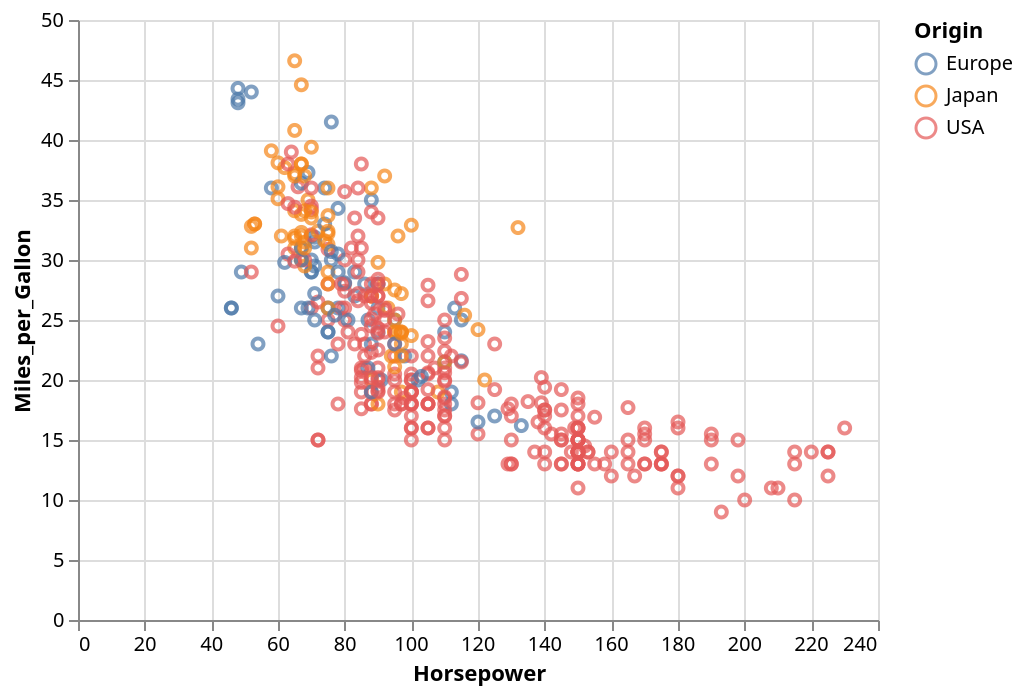 {"$schema":"https://vega.github.io/schema/vega-lite/v2.4.3.json","config":{"view":{"height":300,"width":400}},"data":{"values":[{"Acceleration":12,"Cylinders":8,"Displacement":307,"Horsepower":130,"Miles_per_Gallon":18,"Name":"chevrolet chevelle malibu","Origin":"USA","Weight_in_lbs":3504,"Year":"1970-01-01"},{"Acceleration":11.5,"Cylinders":8,"Displacement":350,"Horsepower":165,"Miles_per_Gallon":15,"Name":"buick skylark 320","Origin":"USA","Weight_in_lbs":3693,"Year":"1970-01-01"},{"Acceleration":11,"Cylinders":8,"Displacement":318,"Horsepower":150,"Miles_per_Gallon":18,"Name":"plymouth satellite","Origin":"USA","Weight_in_lbs":3436,"Year":"1970-01-01"},{"Acceleration":12,"Cylinders":8,"Displacement":304,"Horsepower":150,"Miles_per_Gallon":16,"Name":"amc rebel sst","Origin":"USA","Weight_in_lbs":3433,"Year":"1970-01-01"},{"Acceleration":10.5,"Cylinders":8,"Displacement":302,"Horsepower":140,"Miles_per_Gallon":17,"Name":"ford torino","Origin":"USA","Weight_in_lbs":3449,"Year":"1970-01-01"},{"Acceleration":10,"Cylinders":8,"Displacement":429,"Horsepower":198,"Miles_per_Gallon":15,"Name":"ford galaxie 500","Origin":"USA","Weight_in_lbs":4341,"Year":"1970-01-01"},{"Acceleration":9,"Cylinders":8,"Displacement":454,"Horsepower":220,"Miles_per_Gallon":14,"Name":"chevrolet impala","Origin":"USA","Weight_in_lbs":4354,"Year":"1970-01-01"},{"Acceleration":8.5,"Cylinders":8,"Displacement":440,"Horsepower":215,"Miles_per_Gallon":14,"Name":"plymouth fury iii","Origin":"USA","Weight_in_lbs":4312,"Year":"1970-01-01"},{"Acceleration":10,"Cylinders":8,"Displacement":455,"Horsepower":225,"Miles_per_Gallon":14,"Name":"pontiac catalina","Origin":"USA","Weight_in_lbs":4425,"Year":"1970-01-01"},{"Acceleration":8.5,"Cylinders":8,"Displacement":390,"Horsepower":190,"Miles_per_Gallon":15,"Name":"amc ambassador dpl","Origin":"USA","Weight_in_lbs":3850,"Year":"1970-01-01"},{"Acceleration":17.5,"Cylinders":4,"Displacement":133,"Horsepower":115,"Miles_per_Gallon":{},"Name":"citroen ds-21 pallas","Origin":"Europe","Weight_in_lbs":3090,"Year":"1970-01-01"},{"Acceleration":11.5,"Cylinders":8,"Displacement":350,"Horsepower":165,"Miles_per_Gallon":{},"Name":"chevrolet chevelle concours (sw)","Origin":"USA","Weight_in_lbs":4142,"Year":"1970-01-01"},{"Acceleration":11,"Cylinders":8,"Displacement":351,"Horsepower":153,"Miles_per_Gallon":{},"Name":"ford torino (sw)","Origin":"USA","Weight_in_lbs":4034,"Year":"1970-01-01"},{"Acceleration":10.5,"Cylinders":8,"Displacement":383,"Horsepower":175,"Miles_per_Gallon":{},"Name":"plymouth satellite (sw)","Origin":"USA","Weight_in_lbs":4166,"Year":"1970-01-01"},{"Acceleration":11,"Cylinders":8,"Displacement":360,"Horsepower":175,"Miles_per_Gallon":{},"Name":"amc rebel sst (sw)","Origin":"USA","Weight_in_lbs":3850,"Year":"1970-01-01"},{"Acceleration":10,"Cylinders":8,"Displacement":383,"Horsepower":170,"Miles_per_Gallon":15,"Name":"dodge challenger se","Origin":"USA","Weight_in_lbs":3563,"Year":"1970-01-01"},{"Acceleration":8,"Cylinders":8,"Displacement":340,"Horsepower":160,"Miles_per_Gallon":14,"Name":"plymouth 'cuda 340","Origin":"USA","Weight_in_lbs":3609,"Year":"1970-01-01"},{"Acceleration":8,"Cylinders":8,"Displacement":302,"Horsepower":140,"Miles_per_Gallon":{},"Name":"ford mustang boss 302","Origin":"USA","Weight_in_lbs":3353,"Year":"1970-01-01"},{"Acceleration":9.5,"Cylinders":8,"Displacement":400,"Horsepower":150,"Miles_per_Gallon":15,"Name":"chevrolet monte carlo","Origin":"USA","Weight_in_lbs":3761,"Year":"1970-01-01"},{"Acceleration":10,"Cylinders":8,"Displacement":455,"Horsepower":225,"Miles_per_Gallon":14,"Name":"buick estate wagon (sw)","Origin":"USA","Weight_in_lbs":3086,"Year":"1970-01-01"},{"Acceleration":15,"Cylinders":4,"Displacement":113,"Horsepower":95,"Miles_per_Gallon":24,"Name":"toyota corona mark ii","Origin":"Japan","Weight_in_lbs":2372,"Year":"1970-01-01"},{"Acceleration":15.5,"Cylinders":6,"Displacement":198,"Horsepower":95,"Miles_per_Gallon":22,"Name":"plymouth duster","Origin":"USA","Weight_in_lbs":2833,"Year":"1970-01-01"},{"Acceleration":15.5,"Cylinders":6,"Displacement":199,"Horsepower":97,"Miles_per_Gallon":18,"Name":"amc hornet","Origin":"USA","Weight_in_lbs":2774,"Year":"1970-01-01"},{"Acceleration":16,"Cylinders":6,"Displacement":200,"Horsepower":85,"Miles_per_Gallon":21,"Name":"ford maverick","Origin":"USA","Weight_in_lbs":2587,"Year":"1970-01-01"},{"Acceleration":14.5,"Cylinders":4,"Displacement":97,"Horsepower":88,"Miles_per_Gallon":27,"Name":"datsun pl510","Origin":"Japan","Weight_in_lbs":2130,"Year":"1970-01-01"},{"Acceleration":20.5,"Cylinders":4,"Displacement":97,"Horsepower":46,"Miles_per_Gallon":26,"Name":"volkswagen 1131 deluxe sedan","Origin":"Europe","Weight_in_lbs":1835,"Year":"1970-01-01"},{"Acceleration":17.5,"Cylinders":4,"Displacement":110,"Horsepower":87,"Miles_per_Gallon":25,"Name":"peugeot 504","Origin":"Europe","Weight_in_lbs":2672,"Year":"1970-01-01"},{"Acceleration":14.5,"Cylinders":4,"Displacement":107,"Horsepower":90,"Miles_per_Gallon":24,"Name":"audi 100 ls","Origin":"Europe","Weight_in_lbs":2430,"Year":"1970-01-01"},{"Acceleration":17.5,"Cylinders":4,"Displacement":104,"Horsepower":95,"Miles_per_Gallon":25,"Name":"saab 99e","Origin":"Europe","Weight_in_lbs":2375,"Year":"1970-01-01"},{"Acceleration":12.5,"Cylinders":4,"Displacement":121,"Horsepower":113,"Miles_per_Gallon":26,"Name":"bmw 2002","Origin":"Europe","Weight_in_lbs":2234,"Year":"1970-01-01"},{"Acceleration":15,"Cylinders":6,"Displacement":199,"Horsepower":90,"Miles_per_Gallon":21,"Name":"amc gremlin","Origin":"USA","Weight_in_lbs":2648,"Year":"1970-01-01"},{"Acceleration":14,"Cylinders":8,"Displacement":360,"Horsepower":215,"Miles_per_Gallon":10,"Name":"ford f250","Origin":"USA","Weight_in_lbs":4615,"Year":"1970-01-01"},{"Acceleration":15,"Cylinders":8,"Displacement":307,"Horsepower":200,"Miles_per_Gallon":10,"Name":"chevy c20","Origin":"USA","Weight_in_lbs":4376,"Year":"1970-01-01"},{"Acceleration":13.5,"Cylinders":8,"Displacement":318,"Horsepower":210,"Miles_per_Gallon":11,"Name":"dodge d200","Origin":"USA","Weight_in_lbs":4382,"Year":"1970-01-01"},{"Acceleration":18.5,"Cylinders":8,"Displacement":304,"Horsepower":193,"Miles_per_Gallon":9,"Name":"hi 1200d","Origin":"USA","Weight_in_lbs":4732,"Year":"1970-01-01"},{"Acceleration":14.5,"Cylinders":4,"Displacement":97,"Horsepower":88,"Miles_per_Gallon":27,"Name":"datsun pl510","Origin":"Japan","Weight_in_lbs":2130,"Year":"1971-01-01"},{"Acceleration":15.5,"Cylinders":4,"Displacement":140,"Horsepower":90,"Miles_per_Gallon":28,"Name":"chevrolet vega 2300","Origin":"USA","Weight_in_lbs":2264,"Year":"1971-01-01"},{"Acceleration":14,"Cylinders":4,"Displacement":113,"Horsepower":95,"Miles_per_Gallon":25,"Name":"toyota corona","Origin":"Japan","Weight_in_lbs":2228,"Year":"1971-01-01"},{"Acceleration":19,"Cylinders":4,"Displacement":98,"Horsepower":{},"Miles_per_Gallon":25,"Name":"ford pinto","Origin":"USA","Weight_in_lbs":2046,"Year":"1971-01-01"},{"Acceleration":20,"Cylinders":4,"Displacement":97,"Horsepower":48,"Miles_per_Gallon":{},"Name":"volkswagen super beetle 117","Origin":"Europe","Weight_in_lbs":1978,"Year":"1971-01-01"},{"Acceleration":13,"Cylinders":6,"Displacement":232,"Horsepower":100,"Miles_per_Gallon":19,"Name":"amc gremlin","Origin":"USA","Weight_in_lbs":2634,"Year":"1971-01-01"},{"Acceleration":15.5,"Cylinders":6,"Displacement":225,"Horsepower":105,"Miles_per_Gallon":16,"Name":"plymouth satellite custom","Origin":"USA","Weight_in_lbs":3439,"Year":"1971-01-01"},{"Acceleration":15.5,"Cylinders":6,"Displacement":250,"Horsepower":100,"Miles_per_Gallon":17,"Name":"chevrolet chevelle malibu","Origin":"USA","Weight_in_lbs":3329,"Year":"1971-01-01"},{"Acceleration":15.5,"Cylinders":6,"Displacement":250,"Horsepower":88,"Miles_per_Gallon":19,"Name":"ford torino 500","Origin":"USA","Weight_in_lbs":3302,"Year":"1971-01-01"},{"Acceleration":15.5,"Cylinders":6,"Displacement":232,"Horsepower":100,"Miles_per_Gallon":18,"Name":"amc matador","Origin":"USA","Weight_in_lbs":3288,"Year":"1971-01-01"},{"Acceleration":12,"Cylinders":8,"Displacement":350,"Horsepower":165,"Miles_per_Gallon":14,"Name":"chevrolet impala","Origin":"USA","Weight_in_lbs":4209,"Year":"1971-01-01"},{"Acceleration":11.5,"Cylinders":8,"Displacement":400,"Horsepower":175,"Miles_per_Gallon":14,"Name":"pontiac catalina brougham","Origin":"USA","Weight_in_lbs":4464,"Year":"1971-01-01"},{"Acceleration":13.5,"Cylinders":8,"Displacement":351,"Horsepower":153,"Miles_per_Gallon":14,"Name":"ford galaxie 500","Origin":"USA","Weight_in_lbs":4154,"Year":"1971-01-01"},{"Acceleration":13,"Cylinders":8,"Displacement":318,"Horsepower":150,"Miles_per_Gallon":14,"Name":"plymouth fury iii","Origin":"USA","Weight_in_lbs":4096,"Year":"1971-01-01"},{"Acceleration":11.5,"Cylinders":8,"Displacement":383,"Horsepower":180,"Miles_per_Gallon":12,"Name":"dodge monaco (sw)","Origin":"USA","Weight_in_lbs":4955,"Year":"1971-01-01"},{"Acceleration":12,"Cylinders":8,"Displacement":400,"Horsepower":170,"Miles_per_Gallon":13,"Name":"ford country squire (sw)","Origin":"USA","Weight_in_lbs":4746,"Year":"1971-01-01"},{"Acceleration":12,"Cylinders":8,"Displacement":400,"Horsepower":175,"Miles_per_Gallon":13,"Name":"pontiac safari (sw)","Origin":"USA","Weight_in_lbs":5140,"Year":"1971-01-01"},{"Acceleration":13.5,"Cylinders":6,"Displacement":258,"Horsepower":110,"Miles_per_Gallon":18,"Name":"amc hornet sportabout (sw)","Origin":"USA","Weight_in_lbs":2962,"Year":"1971-01-01"},{"Acceleration":19,"Cylinders":4,"Displacement":140,"Horsepower":72,"Miles_per_Gallon":22,"Name":"chevrolet vega (sw)","Origin":"USA","Weight_in_lbs":2408,"Year":"1971-01-01"},{"Acceleration":15,"Cylinders":6,"Displacement":250,"Horsepower":100,"Miles_per_Gallon":19,"Name":"pontiac firebird","Origin":"USA","Weight_in_lbs":3282,"Year":"1971-01-01"},{"Acceleration":14.5,"Cylinders":6,"Displacement":250,"Horsepower":88,"Miles_per_Gallon":18,"Name":"ford mustang","Origin":"USA","Weight_in_lbs":3139,"Year":"1971-01-01"},{"Acceleration":14,"Cylinders":4,"Displacement":122,"Horsepower":86,"Miles_per_Gallon":23,"Name":"mercury capri 2000","Origin":"USA","Weight_in_lbs":2220,"Year":"1971-01-01"},{"Acceleration":14,"Cylinders":4,"Displacement":116,"Horsepower":90,"Miles_per_Gallon":28,"Name":"opel 1900","Origin":"Europe","Weight_in_lbs":2123,"Year":"1971-01-01"},{"Acceleration":19.5,"Cylinders":4,"Displacement":79,"Horsepower":70,"Miles_per_Gallon":30,"Name":"peugeot 304","Origin":"Europe","Weight_in_lbs":2074,"Year":"1971-01-01"},{"Acceleration":14.5,"Cylinders":4,"Displacement":88,"Horsepower":76,"Miles_per_Gallon":30,"Name":"fiat 124b","Origin":"Europe","Weight_in_lbs":2065,"Year":"1971-01-01"},{"Acceleration":19,"Cylinders":4,"Displacement":71,"Horsepower":65,"Miles_per_Gallon":31,"Name":"toyota corolla 1200","Origin":"Japan","Weight_in_lbs":1773,"Year":"1971-01-01"},{"Acceleration":18,"Cylinders":4,"Displacement":72,"Horsepower":69,"Miles_per_Gallon":35,"Name":"datsun 1200","Origin":"Japan","Weight_in_lbs":1613,"Year":"1971-01-01"},{"Acceleration":19,"Cylinders":4,"Displacement":97,"Horsepower":60,"Miles_per_Gallon":27,"Name":"volkswagen model 111","Origin":"Europe","Weight_in_lbs":1834,"Year":"1971-01-01"},{"Acceleration":20.5,"Cylinders":4,"Displacement":91,"Horsepower":70,"Miles_per_Gallon":26,"Name":"plymouth cricket","Origin":"USA","Weight_in_lbs":1955,"Year":"1971-01-01"},{"Acceleration":15.5,"Cylinders":4,"Displacement":113,"Horsepower":95,"Miles_per_Gallon":24,"Name":"toyota corona hardtop","Origin":"Japan","Weight_in_lbs":2278,"Year":"1972-01-01"},{"Acceleration":17,"Cylinders":4,"Displacement":97.5,"Horsepower":80,"Miles_per_Gallon":25,"Name":"dodge colt hardtop","Origin":"USA","Weight_in_lbs":2126,"Year":"1972-01-01"},{"Acceleration":23.5,"Cylinders":4,"Displacement":97,"Horsepower":54,"Miles_per_Gallon":23,"Name":"volkswagen type 3","Origin":"Europe","Weight_in_lbs":2254,"Year":"1972-01-01"},{"Acceleration":19.5,"Cylinders":4,"Displacement":140,"Horsepower":90,"Miles_per_Gallon":20,"Name":"chevrolet vega","Origin":"USA","Weight_in_lbs":2408,"Year":"1972-01-01"},{"Acceleration":16.5,"Cylinders":4,"Displacement":122,"Horsepower":86,"Miles_per_Gallon":21,"Name":"ford pinto runabout","Origin":"USA","Weight_in_lbs":2226,"Year":"1972-01-01"},{"Acceleration":12,"Cylinders":8,"Displacement":350,"Horsepower":165,"Miles_per_Gallon":13,"Name":"chevrolet impala","Origin":"USA","Weight_in_lbs":4274,"Year":"1972-01-01"},{"Acceleration":12,"Cylinders":8,"Displacement":400,"Horsepower":175,"Miles_per_Gallon":14,"Name":"pontiac catalina","Origin":"USA","Weight_in_lbs":4385,"Year":"1972-01-01"},{"Acceleration":13.5,"Cylinders":8,"Displacement":318,"Horsepower":150,"Miles_per_Gallon":15,"Name":"plymouth fury iii","Origin":"USA","Weight_in_lbs":4135,"Year":"1972-01-01"},{"Acceleration":13,"Cylinders":8,"Displacement":351,"Horsepower":153,"Miles_per_Gallon":14,"Name":"ford galaxie 500","Origin":"USA","Weight_in_lbs":4129,"Year":"1972-01-01"},{"Acceleration":11.5,"Cylinders":8,"Displacement":304,"Horsepower":150,"Miles_per_Gallon":17,"Name":"amc ambassador sst","Origin":"USA","Weight_in_lbs":3672,"Year":"1972-01-01"},{"Acceleration":11,"Cylinders":8,"Displacement":429,"Horsepower":208,"Miles_per_Gallon":11,"Name":"mercury marquis","Origin":"USA","Weight_in_lbs":4633,"Year":"1972-01-01"},{"Acceleration":13.5,"Cylinders":8,"Displacement":350,"Horsepower":155,"Miles_per_Gallon":13,"Name":"buick lesabre custom","Origin":"USA","Weight_in_lbs":4502,"Year":"1972-01-01"},{"Acceleration":13.5,"Cylinders":8,"Displacement":350,"Horsepower":160,"Miles_per_Gallon":12,"Name":"oldsmobile delta 88 royale","Origin":"USA","Weight_in_lbs":4456,"Year":"1972-01-01"},{"Acceleration":12.5,"Cylinders":8,"Displacement":400,"Horsepower":190,"Miles_per_Gallon":13,"Name":"chrysler newport royal","Origin":"USA","Weight_in_lbs":4422,"Year":"1972-01-01"},{"Acceleration":13.5,"Cylinders":3,"Displacement":70,"Horsepower":97,"Miles_per_Gallon":19,"Name":"mazda rx2 coupe","Origin":"Japan","Weight_in_lbs":2330,"Year":"1972-01-01"},{"Acceleration":12.5,"Cylinders":8,"Displacement":304,"Horsepower":150,"Miles_per_Gallon":15,"Name":"amc matador (sw)","Origin":"USA","Weight_in_lbs":3892,"Year":"1972-01-01"},{"Acceleration":14,"Cylinders":8,"Displacement":307,"Horsepower":130,"Miles_per_Gallon":13,"Name":"chevrolet chevelle concours (sw)","Origin":"USA","Weight_in_lbs":4098,"Year":"1972-01-01"},{"Acceleration":16,"Cylinders":8,"Displacement":302,"Horsepower":140,"Miles_per_Gallon":13,"Name":"ford gran torino (sw)","Origin":"USA","Weight_in_lbs":4294,"Year":"1972-01-01"},{"Acceleration":14,"Cylinders":8,"Displacement":318,"Horsepower":150,"Miles_per_Gallon":14,"Name":"plymouth satellite custom (sw)","Origin":"USA","Weight_in_lbs":4077,"Year":"1972-01-01"},{"Acceleration":14.5,"Cylinders":4,"Displacement":121,"Horsepower":112,"Miles_per_Gallon":18,"Name":"volvo 145e (sw)","Origin":"Europe","Weight_in_lbs":2933,"Year":"1972-01-01"},{"Acceleration":18,"Cylinders":4,"Displacement":121,"Horsepower":76,"Miles_per_Gallon":22,"Name":"volkswagen 411 (sw)","Origin":"Europe","Weight_in_lbs":2511,"Year":"1972-01-01"},{"Acceleration":19.5,"Cylinders":4,"Displacement":120,"Horsepower":87,"Miles_per_Gallon":21,"Name":"peugeot 504 (sw)","Origin":"Europe","Weight_in_lbs":2979,"Year":"1972-01-01"},{"Acceleration":18,"Cylinders":4,"Displacement":96,"Horsepower":69,"Miles_per_Gallon":26,"Name":"renault 12 (sw)","Origin":"Europe","Weight_in_lbs":2189,"Year":"1972-01-01"},{"Acceleration":16,"Cylinders":4,"Displacement":122,"Horsepower":86,"Miles_per_Gallon":22,"Name":"ford pinto (sw)","Origin":"USA","Weight_in_lbs":2395,"Year":"1972-01-01"},{"Acceleration":17,"Cylinders":4,"Displacement":97,"Horsepower":92,"Miles_per_Gallon":28,"Name":"datsun 510 (sw)","Origin":"Japan","Weight_in_lbs":2288,"Year":"1972-01-01"},{"Acceleration":14.5,"Cylinders":4,"Displacement":120,"Horsepower":97,"Miles_per_Gallon":23,"Name":"toyouta corona mark ii (sw)","Origin":"Japan","Weight_in_lbs":2506,"Year":"1972-01-01"},{"Acceleration":15,"Cylinders":4,"Displacement":98,"Horsepower":80,"Miles_per_Gallon":28,"Name":"dodge colt (sw)","Origin":"USA","Weight_in_lbs":2164,"Year":"1972-01-01"},{"Acceleration":16.5,"Cylinders":4,"Displacement":97,"Horsepower":88,"Miles_per_Gallon":27,"Name":"toyota corolla 1600 (sw)","Origin":"Japan","Weight_in_lbs":2100,"Year":"1972-01-01"},{"Acceleration":13,"Cylinders":8,"Displacement":350,"Horsepower":175,"Miles_per_Gallon":13,"Name":"buick century 350","Origin":"USA","Weight_in_lbs":4100,"Year":"1973-01-01"},{"Acceleration":11.5,"Cylinders":8,"Displacement":304,"Horsepower":150,"Miles_per_Gallon":14,"Name":"amc matador","Origin":"USA","Weight_in_lbs":3672,"Year":"1973-01-01"},{"Acceleration":13,"Cylinders":8,"Displacement":350,"Horsepower":145,"Miles_per_Gallon":13,"Name":"chevrolet malibu","Origin":"USA","Weight_in_lbs":3988,"Year":"1973-01-01"},{"Acceleration":14.5,"Cylinders":8,"Displacement":302,"Horsepower":137,"Miles_per_Gallon":14,"Name":"ford gran torino","Origin":"USA","Weight_in_lbs":4042,"Year":"1973-01-01"},{"Acceleration":12.5,"Cylinders":8,"Displacement":318,"Horsepower":150,"Miles_per_Gallon":15,"Name":"dodge coronet custom","Origin":"USA","Weight_in_lbs":3777,"Year":"1973-01-01"},{"Acceleration":11.5,"Cylinders":8,"Displacement":429,"Horsepower":198,"Miles_per_Gallon":12,"Name":"mercury marquis brougham","Origin":"USA","Weight_in_lbs":4952,"Year":"1973-01-01"},{"Acceleration":12,"Cylinders":8,"Displacement":400,"Horsepower":150,"Miles_per_Gallon":13,"Name":"chevrolet caprice classic","Origin":"USA","Weight_in_lbs":4464,"Year":"1973-01-01"},{"Acceleration":13,"Cylinders":8,"Displacement":351,"Horsepower":158,"Miles_per_Gallon":13,"Name":"ford ltd","Origin":"USA","Weight_in_lbs":4363,"Year":"1973-01-01"},{"Acceleration":14.5,"Cylinders":8,"Displacement":318,"Horsepower":150,"Miles_per_Gallon":14,"Name":"plymouth fury gran sedan","Origin":"USA","Weight_in_lbs":4237,"Year":"1973-01-01"},{"Acceleration":11,"Cylinders":8,"Displacement":440,"Horsepower":215,"Miles_per_Gallon":13,"Name":"chrysler new yorker brougham","Origin":"USA","Weight_in_lbs":4735,"Year":"1973-01-01"},{"Acceleration":11,"Cylinders":8,"Displacement":455,"Horsepower":225,"Miles_per_Gallon":12,"Name":"buick electra 225 custom","Origin":"USA","Weight_in_lbs":4951,"Year":"1973-01-01"},{"Acceleration":11,"Cylinders":8,"Displacement":360,"Horsepower":175,"Miles_per_Gallon":13,"Name":"amc ambassador brougham","Origin":"USA","Weight_in_lbs":3821,"Year":"1973-01-01"},{"Acceleration":16.5,"Cylinders":6,"Displacement":225,"Horsepower":105,"Miles_per_Gallon":18,"Name":"plymouth valiant","Origin":"USA","Weight_in_lbs":3121,"Year":"1973-01-01"},{"Acceleration":18,"Cylinders":6,"Displacement":250,"Horsepower":100,"Miles_per_Gallon":16,"Name":"chevrolet nova custom","Origin":"USA","Weight_in_lbs":3278,"Year":"1973-01-01"},{"Acceleration":16,"Cylinders":6,"Displacement":232,"Horsepower":100,"Miles_per_Gallon":18,"Name":"amc hornet","Origin":"USA","Weight_in_lbs":2945,"Year":"1973-01-01"},{"Acceleration":16.5,"Cylinders":6,"Displacement":250,"Horsepower":88,"Miles_per_Gallon":18,"Name":"ford maverick","Origin":"USA","Weight_in_lbs":3021,"Year":"1973-01-01"},{"Acceleration":16,"Cylinders":6,"Displacement":198,"Horsepower":95,"Miles_per_Gallon":23,"Name":"plymouth duster","Origin":"USA","Weight_in_lbs":2904,"Year":"1973-01-01"},{"Acceleration":21,"Cylinders":4,"Displacement":97,"Horsepower":46,"Miles_per_Gallon":26,"Name":"volkswagen super beetle","Origin":"Europe","Weight_in_lbs":1950,"Year":"1973-01-01"},{"Acceleration":14,"Cylinders":8,"Displacement":400,"Horsepower":150,"Miles_per_Gallon":11,"Name":"chevrolet impala","Origin":"USA","Weight_in_lbs":4997,"Year":"1973-01-01"},{"Acceleration":12.5,"Cylinders":8,"Displacement":400,"Horsepower":167,"Miles_per_Gallon":12,"Name":"ford country","Origin":"USA","Weight_in_lbs":4906,"Year":"1973-01-01"},{"Acceleration":13,"Cylinders":8,"Displacement":360,"Horsepower":170,"Miles_per_Gallon":13,"Name":"plymouth custom suburb","Origin":"USA","Weight_in_lbs":4654,"Year":"1973-01-01"},{"Acceleration":12.5,"Cylinders":8,"Displacement":350,"Horsepower":180,"Miles_per_Gallon":12,"Name":"oldsmobile vista cruiser","Origin":"USA","Weight_in_lbs":4499,"Year":"1973-01-01"},{"Acceleration":15,"Cylinders":6,"Displacement":232,"Horsepower":100,"Miles_per_Gallon":18,"Name":"amc gremlin","Origin":"USA","Weight_in_lbs":2789,"Year":"1973-01-01"},{"Acceleration":19,"Cylinders":4,"Displacement":97,"Horsepower":88,"Miles_per_Gallon":20,"Name":"toyota carina","Origin":"Japan","Weight_in_lbs":2279,"Year":"1973-01-01"},{"Acceleration":19.5,"Cylinders":4,"Displacement":140,"Horsepower":72,"Miles_per_Gallon":21,"Name":"chevrolet vega","Origin":"USA","Weight_in_lbs":2401,"Year":"1973-01-01"},{"Acceleration":16.5,"Cylinders":4,"Displacement":108,"Horsepower":94,"Miles_per_Gallon":22,"Name":"datsun 610","Origin":"Japan","Weight_in_lbs":2379,"Year":"1973-01-01"},{"Acceleration":13.5,"Cylinders":3,"Displacement":70,"Horsepower":90,"Miles_per_Gallon":18,"Name":"maxda rx3","Origin":"Japan","Weight_in_lbs":2124,"Year":"1973-01-01"},{"Acceleration":18.5,"Cylinders":4,"Displacement":122,"Horsepower":85,"Miles_per_Gallon":19,"Name":"ford pinto","Origin":"USA","Weight_in_lbs":2310,"Year":"1973-01-01"},{"Acceleration":14,"Cylinders":6,"Displacement":155,"Horsepower":107,"Miles_per_Gallon":21,"Name":"mercury capri v6","Origin":"USA","Weight_in_lbs":2472,"Year":"1973-01-01"},{"Acceleration":15.5,"Cylinders":4,"Displacement":98,"Horsepower":90,"Miles_per_Gallon":26,"Name":"fiat 124 sport coupe","Origin":"Europe","Weight_in_lbs":2265,"Year":"1973-01-01"},{"Acceleration":13,"Cylinders":8,"Displacement":350,"Horsepower":145,"Miles_per_Gallon":15,"Name":"chevrolet monte carlo s","Origin":"USA","Weight_in_lbs":4082,"Year":"1973-01-01"},{"Acceleration":9.5,"Cylinders":8,"Displacement":400,"Horsepower":230,"Miles_per_Gallon":16,"Name":"pontiac grand prix","Origin":"USA","Weight_in_lbs":4278,"Year":"1973-01-01"},{"Acceleration":19.5,"Cylinders":4,"Displacement":68,"Horsepower":49,"Miles_per_Gallon":29,"Name":"fiat 128","Origin":"Europe","Weight_in_lbs":1867,"Year":"1973-01-01"},{"Acceleration":15.5,"Cylinders":4,"Displacement":116,"Horsepower":75,"Miles_per_Gallon":24,"Name":"opel manta","Origin":"Europe","Weight_in_lbs":2158,"Year":"1973-01-01"},{"Acceleration":14,"Cylinders":4,"Displacement":114,"Horsepower":91,"Miles_per_Gallon":20,"Name":"audi 100ls","Origin":"Europe","Weight_in_lbs":2582,"Year":"1973-01-01"},{"Acceleration":15.5,"Cylinders":4,"Displacement":121,"Horsepower":112,"Miles_per_Gallon":19,"Name":"volvo 144ea","Origin":"Europe","Weight_in_lbs":2868,"Year":"1973-01-01"},{"Acceleration":11,"Cylinders":8,"Displacement":318,"Horsepower":150,"Miles_per_Gallon":15,"Name":"dodge dart custom","Origin":"USA","Weight_in_lbs":3399,"Year":"1973-01-01"},{"Acceleration":14,"Cylinders":4,"Displacement":121,"Horsepower":110,"Miles_per_Gallon":24,"Name":"saab 99le","Origin":"Europe","Weight_in_lbs":2660,"Year":"1973-01-01"},{"Acceleration":13.5,"Cylinders":6,"Displacement":156,"Horsepower":122,"Miles_per_Gallon":20,"Name":"toyota mark ii","Origin":"Japan","Weight_in_lbs":2807,"Year":"1973-01-01"},{"Acceleration":11,"Cylinders":8,"Displacement":350,"Horsepower":180,"Miles_per_Gallon":11,"Name":"oldsmobile omega","Origin":"USA","Weight_in_lbs":3664,"Year":"1973-01-01"},{"Acceleration":16.5,"Cylinders":6,"Displacement":198,"Horsepower":95,"Miles_per_Gallon":20,"Name":"plymouth duster","Origin":"USA","Weight_in_lbs":3102,"Year":"1974-01-01"},{"Acceleration":17,"Cylinders":6,"Displacement":200,"Horsepower":{},"Miles_per_Gallon":21,"Name":"ford maverick","Origin":"USA","Weight_in_lbs":2875,"Year":"1974-01-01"},{"Acceleration":16,"Cylinders":6,"Displacement":232,"Horsepower":100,"Miles_per_Gallon":19,"Name":"amc hornet","Origin":"USA","Weight_in_lbs":2901,"Year":"1974-01-01"},{"Acceleration":17,"Cylinders":6,"Displacement":250,"Horsepower":100,"Miles_per_Gallon":15,"Name":"chevrolet nova","Origin":"USA","Weight_in_lbs":3336,"Year":"1974-01-01"},{"Acceleration":19,"Cylinders":4,"Displacement":79,"Horsepower":67,"Miles_per_Gallon":31,"Name":"datsun b210","Origin":"Japan","Weight_in_lbs":1950,"Year":"1974-01-01"},{"Acceleration":16.5,"Cylinders":4,"Displacement":122,"Horsepower":80,"Miles_per_Gallon":26,"Name":"ford pinto","Origin":"USA","Weight_in_lbs":2451,"Year":"1974-01-01"},{"Acceleration":21,"Cylinders":4,"Displacement":71,"Horsepower":65,"Miles_per_Gallon":32,"Name":"toyota corolla 1200","Origin":"Japan","Weight_in_lbs":1836,"Year":"1974-01-01"},{"Acceleration":17,"Cylinders":4,"Displacement":140,"Horsepower":75,"Miles_per_Gallon":25,"Name":"chevrolet vega","Origin":"USA","Weight_in_lbs":2542,"Year":"1974-01-01"},{"Acceleration":17,"Cylinders":6,"Displacement":250,"Horsepower":100,"Miles_per_Gallon":16,"Name":"chevrolet chevelle malibu classic","Origin":"USA","Weight_in_lbs":3781,"Year":"1974-01-01"},{"Acceleration":18,"Cylinders":6,"Displacement":258,"Horsepower":110,"Miles_per_Gallon":16,"Name":"amc matador","Origin":"USA","Weight_in_lbs":3632,"Year":"1974-01-01"},{"Acceleration":16.5,"Cylinders":6,"Displacement":225,"Horsepower":105,"Miles_per_Gallon":18,"Name":"plymouth satellite sebring","Origin":"USA","Weight_in_lbs":3613,"Year":"1974-01-01"},{"Acceleration":14,"Cylinders":8,"Displacement":302,"Horsepower":140,"Miles_per_Gallon":16,"Name":"ford gran torino","Origin":"USA","Weight_in_lbs":4141,"Year":"1974-01-01"},{"Acceleration":14.5,"Cylinders":8,"Displacement":350,"Horsepower":150,"Miles_per_Gallon":13,"Name":"buick century luxus (sw)","Origin":"USA","Weight_in_lbs":4699,"Year":"1974-01-01"},{"Acceleration":13.5,"Cylinders":8,"Displacement":318,"Horsepower":150,"Miles_per_Gallon":14,"Name":"dodge coronet custom (sw)","Origin":"USA","Weight_in_lbs":4457,"Year":"1974-01-01"},{"Acceleration":16,"Cylinders":8,"Displacement":302,"Horsepower":140,"Miles_per_Gallon":14,"Name":"ford gran torino (sw)","Origin":"USA","Weight_in_lbs":4638,"Year":"1974-01-01"},{"Acceleration":15.5,"Cylinders":8,"Displacement":304,"Horsepower":150,"Miles_per_Gallon":14,"Name":"amc matador (sw)","Origin":"USA","Weight_in_lbs":4257,"Year":"1974-01-01"},{"Acceleration":16.5,"Cylinders":4,"Displacement":98,"Horsepower":83,"Miles_per_Gallon":29,"Name":"audi fox","Origin":"Europe","Weight_in_lbs":2219,"Year":"1974-01-01"},{"Acceleration":15.5,"Cylinders":4,"Displacement":79,"Horsepower":67,"Miles_per_Gallon":26,"Name":"volkswagen dasher","Origin":"Europe","Weight_in_lbs":1963,"Year":"1974-01-01"},{"Acceleration":14.5,"Cylinders":4,"Displacement":97,"Horsepower":78,"Miles_per_Gallon":26,"Name":"opel manta","Origin":"Europe","Weight_in_lbs":2300,"Year":"1974-01-01"},{"Acceleration":16.5,"Cylinders":4,"Displacement":76,"Horsepower":52,"Miles_per_Gallon":31,"Name":"toyota corona","Origin":"Japan","Weight_in_lbs":1649,"Year":"1974-01-01"},{"Acceleration":19,"Cylinders":4,"Displacement":83,"Horsepower":61,"Miles_per_Gallon":32,"Name":"datsun 710","Origin":"Japan","Weight_in_lbs":2003,"Year":"1974-01-01"},{"Acceleration":14.5,"Cylinders":4,"Displacement":90,"Horsepower":75,"Miles_per_Gallon":28,"Name":"dodge colt","Origin":"USA","Weight_in_lbs":2125,"Year":"1974-01-01"},{"Acceleration":15.5,"Cylinders":4,"Displacement":90,"Horsepower":75,"Miles_per_Gallon":24,"Name":"fiat 128","Origin":"Europe","Weight_in_lbs":2108,"Year":"1974-01-01"},{"Acceleration":14,"Cylinders":4,"Displacement":116,"Horsepower":75,"Miles_per_Gallon":26,"Name":"fiat 124 tc","Origin":"Europe","Weight_in_lbs":2246,"Year":"1974-01-01"},{"Acceleration":15,"Cylinders":4,"Displacement":120,"Horsepower":97,"Miles_per_Gallon":24,"Name":"honda civic","Origin":"Japan","Weight_in_lbs":2489,"Year":"1974-01-01"},{"Acceleration":15.5,"Cylinders":4,"Displacement":108,"Horsepower":93,"Miles_per_Gallon":26,"Name":"subaru","Origin":"Japan","Weight_in_lbs":2391,"Year":"1974-01-01"},{"Acceleration":16,"Cylinders":4,"Displacement":79,"Horsepower":67,"Miles_per_Gallon":31,"Name":"fiat x1.9","Origin":"Europe","Weight_in_lbs":2000,"Year":"1974-01-01"},{"Acceleration":16,"Cylinders":6,"Displacement":225,"Horsepower":95,"Miles_per_Gallon":19,"Name":"plymouth valiant custom","Origin":"USA","Weight_in_lbs":3264,"Year":"1975-01-01"},{"Acceleration":16,"Cylinders":6,"Displacement":250,"Horsepower":105,"Miles_per_Gallon":18,"Name":"chevrolet nova","Origin":"USA","Weight_in_lbs":3459,"Year":"1975-01-01"},{"Acceleration":21,"Cylinders":6,"Displacement":250,"Horsepower":72,"Miles_per_Gallon":15,"Name":"mercury monarch","Origin":"USA","Weight_in_lbs":3432,"Year":"1975-01-01"},{"Acceleration":19.5,"Cylinders":6,"Displacement":250,"Horsepower":72,"Miles_per_Gallon":15,"Name":"ford maverick","Origin":"USA","Weight_in_lbs":3158,"Year":"1975-01-01"},{"Acceleration":11.5,"Cylinders":8,"Displacement":400,"Horsepower":170,"Miles_per_Gallon":16,"Name":"pontiac catalina","Origin":"USA","Weight_in_lbs":4668,"Year":"1975-01-01"},{"Acceleration":14,"Cylinders":8,"Displacement":350,"Horsepower":145,"Miles_per_Gallon":15,"Name":"chevrolet bel air","Origin":"USA","Weight_in_lbs":4440,"Year":"1975-01-01"},{"Acceleration":14.5,"Cylinders":8,"Displacement":318,"Horsepower":150,"Miles_per_Gallon":16,"Name":"plymouth grand fury","Origin":"USA","Weight_in_lbs":4498,"Year":"1975-01-01"},{"Acceleration":13.5,"Cylinders":8,"Displacement":351,"Horsepower":148,"Miles_per_Gallon":14,"Name":"ford ltd","Origin":"USA","Weight_in_lbs":4657,"Year":"1975-01-01"},{"Acceleration":21,"Cylinders":6,"Displacement":231,"Horsepower":110,"Miles_per_Gallon":17,"Name":"buick century","Origin":"USA","Weight_in_lbs":3907,"Year":"1975-01-01"},{"Acceleration":18.5,"Cylinders":6,"Displacement":250,"Horsepower":105,"Miles_per_Gallon":16,"Name":"chevroelt chevelle malibu","Origin":"USA","Weight_in_lbs":3897,"Year":"1975-01-01"},{"Acceleration":19,"Cylinders":6,"Displacement":258,"Horsepower":110,"Miles_per_Gallon":15,"Name":"amc matador","Origin":"USA","Weight_in_lbs":3730,"Year":"1975-01-01"},{"Acceleration":19,"Cylinders":6,"Displacement":225,"Horsepower":95,"Miles_per_Gallon":18,"Name":"plymouth fury","Origin":"USA","Weight_in_lbs":3785,"Year":"1975-01-01"},{"Acceleration":15,"Cylinders":6,"Displacement":231,"Horsepower":110,"Miles_per_Gallon":21,"Name":"buick skyhawk","Origin":"USA","Weight_in_lbs":3039,"Year":"1975-01-01"},{"Acceleration":13.5,"Cylinders":8,"Displacement":262,"Horsepower":110,"Miles_per_Gallon":20,"Name":"chevrolet monza 2+2","Origin":"USA","Weight_in_lbs":3221,"Year":"1975-01-01"},{"Acceleration":12,"Cylinders":8,"Displacement":302,"Horsepower":129,"Miles_per_Gallon":13,"Name":"ford mustang ii","Origin":"USA","Weight_in_lbs":3169,"Year":"1975-01-01"},{"Acceleration":16,"Cylinders":4,"Displacement":97,"Horsepower":75,"Miles_per_Gallon":29,"Name":"toyota corolla","Origin":"Japan","Weight_in_lbs":2171,"Year":"1975-01-01"},{"Acceleration":17,"Cylinders":4,"Displacement":140,"Horsepower":83,"Miles_per_Gallon":23,"Name":"ford pinto","Origin":"USA","Weight_in_lbs":2639,"Year":"1975-01-01"},{"Acceleration":16,"Cylinders":6,"Displacement":232,"Horsepower":100,"Miles_per_Gallon":20,"Name":"amc gremlin","Origin":"USA","Weight_in_lbs":2914,"Year":"1975-01-01"},{"Acceleration":18.5,"Cylinders":4,"Displacement":140,"Horsepower":78,"Miles_per_Gallon":23,"Name":"pontiac astro","Origin":"USA","Weight_in_lbs":2592,"Year":"1975-01-01"},{"Acceleration":13.5,"Cylinders":4,"Displacement":134,"Horsepower":96,"Miles_per_Gallon":24,"Name":"toyota corona","Origin":"Japan","Weight_in_lbs":2702,"Year":"1975-01-01"},{"Acceleration":16.5,"Cylinders":4,"Displacement":90,"Horsepower":71,"Miles_per_Gallon":25,"Name":"volkswagen dasher","Origin":"Europe","Weight_in_lbs":2223,"Year":"1975-01-01"},{"Acceleration":17,"Cylinders":4,"Displacement":119,"Horsepower":97,"Miles_per_Gallon":24,"Name":"datsun 710","Origin":"Japan","Weight_in_lbs":2545,"Year":"1975-01-01"},{"Acceleration":14.5,"Cylinders":6,"Displacement":171,"Horsepower":97,"Miles_per_Gallon":18,"Name":"ford pinto","Origin":"USA","Weight_in_lbs":2984,"Year":"1975-01-01"},{"Acceleration":14,"Cylinders":4,"Displacement":90,"Horsepower":70,"Miles_per_Gallon":29,"Name":"volkswagen rabbit","Origin":"Europe","Weight_in_lbs":1937,"Year":"1975-01-01"},{"Acceleration":17,"Cylinders":6,"Displacement":232,"Horsepower":90,"Miles_per_Gallon":19,"Name":"amc pacer","Origin":"USA","Weight_in_lbs":3211,"Year":"1975-01-01"},{"Acceleration":15,"Cylinders":4,"Displacement":115,"Horsepower":95,"Miles_per_Gallon":23,"Name":"audi 100ls","Origin":"Europe","Weight_in_lbs":2694,"Year":"1975-01-01"},{"Acceleration":17,"Cylinders":4,"Displacement":120,"Horsepower":88,"Miles_per_Gallon":23,"Name":"peugeot 504","Origin":"Europe","Weight_in_lbs":2957,"Year":"1975-01-01"},{"Acceleration":14.5,"Cylinders":4,"Displacement":121,"Horsepower":98,"Miles_per_Gallon":22,"Name":"volvo 244dl","Origin":"Europe","Weight_in_lbs":2945,"Year":"1975-01-01"},{"Acceleration":13.5,"Cylinders":4,"Displacement":121,"Horsepower":115,"Miles_per_Gallon":25,"Name":"saab 99le","Origin":"Europe","Weight_in_lbs":2671,"Year":"1975-01-01"},{"Acceleration":17.5,"Cylinders":4,"Displacement":91,"Horsepower":53,"Miles_per_Gallon":33,"Name":"honda civic cvcc","Origin":"Japan","Weight_in_lbs":1795,"Year":"1975-01-01"},{"Acceleration":15.5,"Cylinders":4,"Displacement":107,"Horsepower":86,"Miles_per_Gallon":28,"Name":"fiat 131","Origin":"Europe","Weight_in_lbs":2464,"Year":"1976-01-01"},{"Acceleration":16.9,"Cylinders":4,"Displacement":116,"Horsepower":81,"Miles_per_Gallon":25,"Name":"opel 1900","Origin":"Europe","Weight_in_lbs":2220,"Year":"1976-01-01"},{"Acceleration":14.9,"Cylinders":4,"Displacement":140,"Horsepower":92,"Miles_per_Gallon":25,"Name":"capri ii","Origin":"USA","Weight_in_lbs":2572,"Year":"1976-01-01"},{"Acceleration":17.7,"Cylinders":4,"Displacement":98,"Horsepower":79,"Miles_per_Gallon":26,"Name":"dodge colt","Origin":"USA","Weight_in_lbs":2255,"Year":"1976-01-01"},{"Acceleration":15.3,"Cylinders":4,"Displacement":101,"Horsepower":83,"Miles_per_Gallon":27,"Name":"renault 12tl","Origin":"Europe","Weight_in_lbs":2202,"Year":"1976-01-01"},{"Acceleration":13,"Cylinders":8,"Displacement":305,"Horsepower":140,"Miles_per_Gallon":17.5,"Name":"chevrolet chevelle malibu classic","Origin":"USA","Weight_in_lbs":4215,"Year":"1976-01-01"},{"Acceleration":13,"Cylinders":8,"Displacement":318,"Horsepower":150,"Miles_per_Gallon":16,"Name":"dodge coronet brougham","Origin":"USA","Weight_in_lbs":4190,"Year":"1976-01-01"},{"Acceleration":13.9,"Cylinders":8,"Displacement":304,"Horsepower":120,"Miles_per_Gallon":15.5,"Name":"amc matador","Origin":"USA","Weight_in_lbs":3962,"Year":"1976-01-01"},{"Acceleration":12.8,"Cylinders":8,"Displacement":351,"Horsepower":152,"Miles_per_Gallon":14.5,"Name":"ford gran torino","Origin":"USA","Weight_in_lbs":4215,"Year":"1976-01-01"},{"Acceleration":15.4,"Cylinders":6,"Displacement":225,"Horsepower":100,"Miles_per_Gallon":22,"Name":"plymouth valiant","Origin":"USA","Weight_in_lbs":3233,"Year":"1976-01-01"},{"Acceleration":14.5,"Cylinders":6,"Displacement":250,"Horsepower":105,"Miles_per_Gallon":22,"Name":"chevrolet nova","Origin":"USA","Weight_in_lbs":3353,"Year":"1976-01-01"},{"Acceleration":17.6,"Cylinders":6,"Displacement":200,"Horsepower":81,"Miles_per_Gallon":24,"Name":"ford maverick","Origin":"USA","Weight_in_lbs":3012,"Year":"1976-01-01"},{"Acceleration":17.6,"Cylinders":6,"Displacement":232,"Horsepower":90,"Miles_per_Gallon":22.5,"Name":"amc hornet","Origin":"USA","Weight_in_lbs":3085,"Year":"1976-01-01"},{"Acceleration":22.2,"Cylinders":4,"Displacement":85,"Horsepower":52,"Miles_per_Gallon":29,"Name":"chevrolet chevette","Origin":"USA","Weight_in_lbs":2035,"Year":"1976-01-01"},{"Acceleration":22.1,"Cylinders":4,"Displacement":98,"Horsepower":60,"Miles_per_Gallon":24.5,"Name":"chevrolet woody","Origin":"USA","Weight_in_lbs":2164,"Year":"1976-01-01"},{"Acceleration":14.2,"Cylinders":4,"Displacement":90,"Horsepower":70,"Miles_per_Gallon":29,"Name":"vw rabbit","Origin":"Europe","Weight_in_lbs":1937,"Year":"1976-01-01"},{"Acceleration":17.4,"Cylinders":4,"Displacement":91,"Horsepower":53,"Miles_per_Gallon":33,"Name":"honda civic","Origin":"Japan","Weight_in_lbs":1795,"Year":"1976-01-01"},{"Acceleration":17.7,"Cylinders":6,"Displacement":225,"Horsepower":100,"Miles_per_Gallon":20,"Name":"dodge aspen se","Origin":"USA","Weight_in_lbs":3651,"Year":"1976-01-01"},{"Acceleration":21,"Cylinders":6,"Displacement":250,"Horsepower":78,"Miles_per_Gallon":18,"Name":"ford granada ghia","Origin":"USA","Weight_in_lbs":3574,"Year":"1976-01-01"},{"Acceleration":16.2,"Cylinders":6,"Displacement":250,"Horsepower":110,"Miles_per_Gallon":18.5,"Name":"pontiac ventura sj","Origin":"USA","Weight_in_lbs":3645,"Year":"1976-01-01"},{"Acceleration":17.8,"Cylinders":6,"Displacement":258,"Horsepower":95,"Miles_per_Gallon":17.5,"Name":"amc pacer d/l","Origin":"USA","Weight_in_lbs":3193,"Year":"1976-01-01"},{"Acceleration":12.2,"Cylinders":4,"Displacement":97,"Horsepower":71,"Miles_per_Gallon":29.5,"Name":"volkswagen rabbit","Origin":"Europe","Weight_in_lbs":1825,"Year":"1976-01-01"},{"Acceleration":17,"Cylinders":4,"Displacement":85,"Horsepower":70,"Miles_per_Gallon":32,"Name":"datsun b-210","Origin":"Japan","Weight_in_lbs":1990,"Year":"1976-01-01"},{"Acceleration":16.4,"Cylinders":4,"Displacement":97,"Horsepower":75,"Miles_per_Gallon":28,"Name":"toyota corolla","Origin":"Japan","Weight_in_lbs":2155,"Year":"1976-01-01"},{"Acceleration":13.6,"Cylinders":4,"Displacement":140,"Horsepower":72,"Miles_per_Gallon":26.5,"Name":"ford pinto","Origin":"USA","Weight_in_lbs":2565,"Year":"1976-01-01"},{"Acceleration":15.7,"Cylinders":4,"Displacement":130,"Horsepower":102,"Miles_per_Gallon":20,"Name":"volvo 245","Origin":"Europe","Weight_in_lbs":3150,"Year":"1976-01-01"},{"Acceleration":13.2,"Cylinders":8,"Displacement":318,"Horsepower":150,"Miles_per_Gallon":13,"Name":"plymouth volare premier v8","Origin":"USA","Weight_in_lbs":3940,"Year":"1976-01-01"},{"Acceleration":21.9,"Cylinders":4,"Displacement":120,"Horsepower":88,"Miles_per_Gallon":19,"Name":"peugeot 504","Origin":"Europe","Weight_in_lbs":3270,"Year":"1976-01-01"},{"Acceleration":15.5,"Cylinders":6,"Displacement":156,"Horsepower":108,"Miles_per_Gallon":19,"Name":"toyota mark ii","Origin":"Japan","Weight_in_lbs":2930,"Year":"1976-01-01"},{"Acceleration":16.7,"Cylinders":6,"Displacement":168,"Horsepower":120,"Miles_per_Gallon":16.5,"Name":"mercedes-benz 280s","Origin":"Europe","Weight_in_lbs":3820,"Year":"1976-01-01"},{"Acceleration":12.1,"Cylinders":8,"Displacement":350,"Horsepower":180,"Miles_per_Gallon":16.5,"Name":"cadillac seville","Origin":"USA","Weight_in_lbs":4380,"Year":"1976-01-01"},{"Acceleration":12,"Cylinders":8,"Displacement":350,"Horsepower":145,"Miles_per_Gallon":13,"Name":"chevy c10","Origin":"USA","Weight_in_lbs":4055,"Year":"1976-01-01"},{"Acceleration":15,"Cylinders":8,"Displacement":302,"Horsepower":130,"Miles_per_Gallon":13,"Name":"ford f108","Origin":"USA","Weight_in_lbs":3870,"Year":"1976-01-01"},{"Acceleration":14,"Cylinders":8,"Displacement":318,"Horsepower":150,"Miles_per_Gallon":13,"Name":"dodge d100","Origin":"USA","Weight_in_lbs":3755,"Year":"1976-01-01"},{"Acceleration":18.5,"Cylinders":4,"Displacement":98,"Horsepower":68,"Miles_per_Gallon":31.5,"Name":"honda Accelerationord cvcc","Origin":"Japan","Weight_in_lbs":2045,"Year":"1977-01-01"},{"Acceleration":14.8,"Cylinders":4,"Displacement":111,"Horsepower":80,"Miles_per_Gallon":30,"Name":"buick opel isuzu deluxe","Origin":"USA","Weight_in_lbs":2155,"Year":"1977-01-01"},{"Acceleration":18.6,"Cylinders":4,"Displacement":79,"Horsepower":58,"Miles_per_Gallon":36,"Name":"renault 5 gtl","Origin":"Europe","Weight_in_lbs":1825,"Year":"1977-01-01"},{"Acceleration":15.5,"Cylinders":4,"Displacement":122,"Horsepower":96,"Miles_per_Gallon":25.5,"Name":"plymouth arrow gs","Origin":"USA","Weight_in_lbs":2300,"Year":"1977-01-01"},{"Acceleration":16.8,"Cylinders":4,"Displacement":85,"Horsepower":70,"Miles_per_Gallon":33.5,"Name":"datsun f-10 hatchback","Origin":"Japan","Weight_in_lbs":1945,"Year":"1977-01-01"},{"Acceleration":12.5,"Cylinders":8,"Displacement":305,"Horsepower":145,"Miles_per_Gallon":17.5,"Name":"chevrolet caprice classic","Origin":"USA","Weight_in_lbs":3880,"Year":"1977-01-01"},{"Acceleration":19,"Cylinders":8,"Displacement":260,"Horsepower":110,"Miles_per_Gallon":17,"Name":"oldsmobile cutlass supreme","Origin":"USA","Weight_in_lbs":4060,"Year":"1977-01-01"},{"Acceleration":13.7,"Cylinders":8,"Displacement":318,"Horsepower":145,"Miles_per_Gallon":15.5,"Name":"dodge monaco brougham","Origin":"USA","Weight_in_lbs":4140,"Year":"1977-01-01"},{"Acceleration":14.9,"Cylinders":8,"Displacement":302,"Horsepower":130,"Miles_per_Gallon":15,"Name":"mercury cougar brougham","Origin":"USA","Weight_in_lbs":4295,"Year":"1977-01-01"},{"Acceleration":16.4,"Cylinders":6,"Displacement":250,"Horsepower":110,"Miles_per_Gallon":17.5,"Name":"chevrolet concours","Origin":"USA","Weight_in_lbs":3520,"Year":"1977-01-01"},{"Acceleration":16.9,"Cylinders":6,"Displacement":231,"Horsepower":105,"Miles_per_Gallon":20.5,"Name":"buick skylark","Origin":"USA","Weight_in_lbs":3425,"Year":"1977-01-01"},{"Acceleration":17.7,"Cylinders":6,"Displacement":225,"Horsepower":100,"Miles_per_Gallon":19,"Name":"plymouth volare custom","Origin":"USA","Weight_in_lbs":3630,"Year":"1977-01-01"},{"Acceleration":19,"Cylinders":6,"Displacement":250,"Horsepower":98,"Miles_per_Gallon":18.5,"Name":"ford granada","Origin":"USA","Weight_in_lbs":3525,"Year":"1977-01-01"},{"Acceleration":11.1,"Cylinders":8,"Displacement":400,"Horsepower":180,"Miles_per_Gallon":16,"Name":"pontiac grand prix lj","Origin":"USA","Weight_in_lbs":4220,"Year":"1977-01-01"},{"Acceleration":11.4,"Cylinders":8,"Displacement":350,"Horsepower":170,"Miles_per_Gallon":15.5,"Name":"chevrolet monte carlo landau","Origin":"USA","Weight_in_lbs":4165,"Year":"1977-01-01"},{"Acceleration":12.2,"Cylinders":8,"Displacement":400,"Horsepower":190,"Miles_per_Gallon":15.5,"Name":"chrysler cordoba","Origin":"USA","Weight_in_lbs":4325,"Year":"1977-01-01"},{"Acceleration":14.5,"Cylinders":8,"Displacement":351,"Horsepower":149,"Miles_per_Gallon":16,"Name":"ford thunderbird","Origin":"USA","Weight_in_lbs":4335,"Year":"1977-01-01"},{"Acceleration":14.5,"Cylinders":4,"Displacement":97,"Horsepower":78,"Miles_per_Gallon":29,"Name":"volkswagen rabbit custom","Origin":"Europe","Weight_in_lbs":1940,"Year":"1977-01-01"},{"Acceleration":16,"Cylinders":4,"Displacement":151,"Horsepower":88,"Miles_per_Gallon":24.5,"Name":"pontiac sunbird coupe","Origin":"USA","Weight_in_lbs":2740,"Year":"1977-01-01"},{"Acceleration":18.2,"Cylinders":4,"Displacement":97,"Horsepower":75,"Miles_per_Gallon":26,"Name":"toyota corolla liftback","Origin":"Japan","Weight_in_lbs":2265,"Year":"1977-01-01"},{"Acceleration":15.8,"Cylinders":4,"Displacement":140,"Horsepower":89,"Miles_per_Gallon":25.5,"Name":"ford mustang ii 2+2","Origin":"USA","Weight_in_lbs":2755,"Year":"1977-01-01"},{"Acceleration":17,"Cylinders":4,"Displacement":98,"Horsepower":63,"Miles_per_Gallon":30.5,"Name":"chevrolet chevette","Origin":"USA","Weight_in_lbs":2051,"Year":"1977-01-01"},{"Acceleration":15.9,"Cylinders":4,"Displacement":98,"Horsepower":83,"Miles_per_Gallon":33.5,"Name":"dodge colt m/m","Origin":"USA","Weight_in_lbs":2075,"Year":"1977-01-01"},{"Acceleration":16.4,"Cylinders":4,"Displacement":97,"Horsepower":67,"Miles_per_Gallon":30,"Name":"subaru dl","Origin":"Japan","Weight_in_lbs":1985,"Year":"1977-01-01"},{"Acceleration":14.1,"Cylinders":4,"Displacement":97,"Horsepower":78,"Miles_per_Gallon":30.5,"Name":"volkswagen dasher","Origin":"Europe","Weight_in_lbs":2190,"Year":"1977-01-01"},{"Acceleration":14.5,"Cylinders":6,"Displacement":146,"Horsepower":97,"Miles_per_Gallon":22,"Name":"datsun 810","Origin":"Japan","Weight_in_lbs":2815,"Year":"1977-01-01"},{"Acceleration":12.8,"Cylinders":4,"Displacement":121,"Horsepower":110,"Miles_per_Gallon":21.5,"Name":"bmw 320i","Origin":"Europe","Weight_in_lbs":2600,"Year":"1977-01-01"},{"Acceleration":13.5,"Cylinders":3,"Displacement":80,"Horsepower":110,"Miles_per_Gallon":21.5,"Name":"mazda rx-4","Origin":"Japan","Weight_in_lbs":2720,"Year":"1977-01-01"},{"Acceleration":21.5,"Cylinders":4,"Displacement":90,"Horsepower":48,"Miles_per_Gallon":43.1,"Name":"volkswagen rabbit custom diesel","Origin":"Europe","Weight_in_lbs":1985,"Year":"1978-01-01"},{"Acceleration":14.4,"Cylinders":4,"Displacement":98,"Horsepower":66,"Miles_per_Gallon":36.1,"Name":"ford fiesta","Origin":"USA","Weight_in_lbs":1800,"Year":"1978-01-01"},{"Acceleration":19.4,"Cylinders":4,"Displacement":78,"Horsepower":52,"Miles_per_Gallon":32.8,"Name":"mazda glc deluxe","Origin":"Japan","Weight_in_lbs":1985,"Year":"1978-01-01"},{"Acceleration":18.6,"Cylinders":4,"Displacement":85,"Horsepower":70,"Miles_per_Gallon":39.4,"Name":"datsun b210 gx","Origin":"Japan","Weight_in_lbs":2070,"Year":"1978-01-01"},{"Acceleration":16.4,"Cylinders":4,"Displacement":91,"Horsepower":60,"Miles_per_Gallon":36.1,"Name":"honda civic cvcc","Origin":"Japan","Weight_in_lbs":1800,"Year":"1978-01-01"},{"Acceleration":15.5,"Cylinders":8,"Displacement":260,"Horsepower":110,"Miles_per_Gallon":19.9,"Name":"oldsmobile cutlass salon brougham","Origin":"USA","Weight_in_lbs":3365,"Year":"1978-01-01"},{"Acceleration":13.2,"Cylinders":8,"Displacement":318,"Horsepower":140,"Miles_per_Gallon":19.4,"Name":"dodge diplomat","Origin":"USA","Weight_in_lbs":3735,"Year":"1978-01-01"},{"Acceleration":12.8,"Cylinders":8,"Displacement":302,"Horsepower":139,"Miles_per_Gallon":20.2,"Name":"mercury monarch ghia","Origin":"USA","Weight_in_lbs":3570,"Year":"1978-01-01"},{"Acceleration":19.2,"Cylinders":6,"Displacement":231,"Horsepower":105,"Miles_per_Gallon":19.2,"Name":"pontiac phoenix lj","Origin":"USA","Weight_in_lbs":3535,"Year":"1978-01-01"},{"Acceleration":18.2,"Cylinders":6,"Displacement":200,"Horsepower":95,"Miles_per_Gallon":20.5,"Name":"chevrolet malibu","Origin":"USA","Weight_in_lbs":3155,"Year":"1978-01-01"},{"Acceleration":15.8,"Cylinders":6,"Displacement":200,"Horsepower":85,"Miles_per_Gallon":20.2,"Name":"ford fairmont (auto)","Origin":"USA","Weight_in_lbs":2965,"Year":"1978-01-01"},{"Acceleration":15.4,"Cylinders":4,"Displacement":140,"Horsepower":88,"Miles_per_Gallon":25.1,"Name":"ford fairmont (man)","Origin":"USA","Weight_in_lbs":2720,"Year":"1978-01-01"},{"Acceleration":17.2,"Cylinders":6,"Displacement":225,"Horsepower":100,"Miles_per_Gallon":20.5,"Name":"plymouth volare","Origin":"USA","Weight_in_lbs":3430,"Year":"1978-01-01"},{"Acceleration":17.2,"Cylinders":6,"Displacement":232,"Horsepower":90,"Miles_per_Gallon":19.4,"Name":"amc concord","Origin":"USA","Weight_in_lbs":3210,"Year":"1978-01-01"},{"Acceleration":15.8,"Cylinders":6,"Displacement":231,"Horsepower":105,"Miles_per_Gallon":20.6,"Name":"buick century special","Origin":"USA","Weight_in_lbs":3380,"Year":"1978-01-01"},{"Acceleration":16.7,"Cylinders":6,"Displacement":200,"Horsepower":85,"Miles_per_Gallon":20.8,"Name":"mercury zephyr","Origin":"USA","Weight_in_lbs":3070,"Year":"1978-01-01"},{"Acceleration":18.7,"Cylinders":6,"Displacement":225,"Horsepower":110,"Miles_per_Gallon":18.6,"Name":"dodge aspen","Origin":"USA","Weight_in_lbs":3620,"Year":"1978-01-01"},{"Acceleration":15.1,"Cylinders":6,"Displacement":258,"Horsepower":120,"Miles_per_Gallon":18.1,"Name":"amc concord d/l","Origin":"USA","Weight_in_lbs":3410,"Year":"1978-01-01"},{"Acceleration":13.2,"Cylinders":8,"Displacement":305,"Horsepower":145,"Miles_per_Gallon":19.2,"Name":"chevrolet monte carlo landau","Origin":"USA","Weight_in_lbs":3425,"Year":"1978-01-01"},{"Acceleration":13.4,"Cylinders":6,"Displacement":231,"Horsepower":165,"Miles_per_Gallon":17.7,"Name":"buick regal sport coupe (turbo)","Origin":"USA","Weight_in_lbs":3445,"Year":"1978-01-01"},{"Acceleration":11.2,"Cylinders":8,"Displacement":302,"Horsepower":139,"Miles_per_Gallon":18.1,"Name":"ford futura","Origin":"USA","Weight_in_lbs":3205,"Year":"1978-01-01"},{"Acceleration":13.7,"Cylinders":8,"Displacement":318,"Horsepower":140,"Miles_per_Gallon":17.5,"Name":"dodge magnum xe","Origin":"USA","Weight_in_lbs":4080,"Year":"1978-01-01"},{"Acceleration":16.5,"Cylinders":4,"Displacement":98,"Horsepower":68,"Miles_per_Gallon":30,"Name":"chevrolet chevette","Origin":"USA","Weight_in_lbs":2155,"Year":"1978-01-01"},{"Acceleration":14.2,"Cylinders":4,"Displacement":134,"Horsepower":95,"Miles_per_Gallon":27.5,"Name":"toyota corona","Origin":"Japan","Weight_in_lbs":2560,"Year":"1978-01-01"},{"Acceleration":14.7,"Cylinders":4,"Displacement":119,"Horsepower":97,"Miles_per_Gallon":27.2,"Name":"datsun 510","Origin":"Japan","Weight_in_lbs":2300,"Year":"1978-01-01"},{"Acceleration":14.5,"Cylinders":4,"Displacement":105,"Horsepower":75,"Miles_per_Gallon":30.9,"Name":"dodge omni","Origin":"USA","Weight_in_lbs":2230,"Year":"1978-01-01"},{"Acceleration":14.8,"Cylinders":4,"Displacement":134,"Horsepower":95,"Miles_per_Gallon":21.1,"Name":"toyota celica gt liftback","Origin":"Japan","Weight_in_lbs":2515,"Year":"1978-01-01"},{"Acceleration":16.7,"Cylinders":4,"Displacement":156,"Horsepower":105,"Miles_per_Gallon":23.2,"Name":"plymouth sapporo","Origin":"USA","Weight_in_lbs":2745,"Year":"1978-01-01"},{"Acceleration":17.6,"Cylinders":4,"Displacement":151,"Horsepower":85,"Miles_per_Gallon":23.8,"Name":"oldsmobile starfire sx","Origin":"USA","Weight_in_lbs":2855,"Year":"1978-01-01"},{"Acceleration":14.9,"Cylinders":4,"Displacement":119,"Horsepower":97,"Miles_per_Gallon":23.9,"Name":"datsun 200-sx","Origin":"Japan","Weight_in_lbs":2405,"Year":"1978-01-01"},{"Acceleration":15.9,"Cylinders":5,"Displacement":131,"Horsepower":103,"Miles_per_Gallon":20.3,"Name":"audi 5000","Origin":"Europe","Weight_in_lbs":2830,"Year":"1978-01-01"},{"Acceleration":13.6,"Cylinders":6,"Displacement":163,"Horsepower":125,"Miles_per_Gallon":17,"Name":"volvo 264gl","Origin":"Europe","Weight_in_lbs":3140,"Year":"1978-01-01"},{"Acceleration":15.7,"Cylinders":4,"Displacement":121,"Horsepower":115,"Miles_per_Gallon":21.6,"Name":"saab 99gle","Origin":"Europe","Weight_in_lbs":2795,"Year":"1978-01-01"},{"Acceleration":15.8,"Cylinders":6,"Displacement":163,"Horsepower":133,"Miles_per_Gallon":16.2,"Name":"peugeot 604sl","Origin":"Europe","Weight_in_lbs":3410,"Year":"1978-01-01"},{"Acceleration":14.9,"Cylinders":4,"Displacement":89,"Horsepower":71,"Miles_per_Gallon":31.5,"Name":"volkswagen scirocco","Origin":"Europe","Weight_in_lbs":1990,"Year":"1978-01-01"},{"Acceleration":16.6,"Cylinders":4,"Displacement":98,"Horsepower":68,"Miles_per_Gallon":29.5,"Name":"honda Accelerationord lx","Origin":"Japan","Weight_in_lbs":2135,"Year":"1978-01-01"},{"Acceleration":15.4,"Cylinders":6,"Displacement":231,"Horsepower":115,"Miles_per_Gallon":21.5,"Name":"pontiac lemans v6","Origin":"USA","Weight_in_lbs":3245,"Year":"1979-01-01"},{"Acceleration":18.2,"Cylinders":6,"Displacement":200,"Horsepower":85,"Miles_per_Gallon":19.8,"Name":"mercury zephyr 6","Origin":"USA","Weight_in_lbs":2990,"Year":"1979-01-01"},{"Acceleration":17.3,"Cylinders":4,"Displacement":140,"Horsepower":88,"Miles_per_Gallon":22.3,"Name":"ford fairmont 4","Origin":"USA","Weight_in_lbs":2890,"Year":"1979-01-01"},{"Acceleration":18.2,"Cylinders":6,"Displacement":232,"Horsepower":90,"Miles_per_Gallon":20.2,"Name":"amc concord dl 6","Origin":"USA","Weight_in_lbs":3265,"Year":"1979-01-01"},{"Acceleration":16.6,"Cylinders":6,"Displacement":225,"Horsepower":110,"Miles_per_Gallon":20.6,"Name":"dodge aspen 6","Origin":"USA","Weight_in_lbs":3360,"Year":"1979-01-01"},{"Acceleration":15.4,"Cylinders":8,"Displacement":305,"Horsepower":130,"Miles_per_Gallon":17,"Name":"chevrolet caprice classic","Origin":"USA","Weight_in_lbs":3840,"Year":"1979-01-01"},{"Acceleration":13.4,"Cylinders":8,"Displacement":302,"Horsepower":129,"Miles_per_Gallon":17.6,"Name":"ford ltd landau","Origin":"USA","Weight_in_lbs":3725,"Year":"1979-01-01"},{"Acceleration":13.2,"Cylinders":8,"Displacement":351,"Horsepower":138,"Miles_per_Gallon":16.5,"Name":"mercury grand marquis","Origin":"USA","Weight_in_lbs":3955,"Year":"1979-01-01"},{"Acceleration":15.2,"Cylinders":8,"Displacement":318,"Horsepower":135,"Miles_per_Gallon":18.2,"Name":"dodge st. regis","Origin":"USA","Weight_in_lbs":3830,"Year":"1979-01-01"},{"Acceleration":14.9,"Cylinders":8,"Displacement":350,"Horsepower":155,"Miles_per_Gallon":16.9,"Name":"buick estate wagon (sw)","Origin":"USA","Weight_in_lbs":4360,"Year":"1979-01-01"},{"Acceleration":14.3,"Cylinders":8,"Displacement":351,"Horsepower":142,"Miles_per_Gallon":15.5,"Name":"ford country squire (sw)","Origin":"USA","Weight_in_lbs":4054,"Year":"1979-01-01"},{"Acceleration":15,"Cylinders":8,"Displacement":267,"Horsepower":125,"Miles_per_Gallon":19.2,"Name":"chevrolet malibu classic (sw)","Origin":"USA","Weight_in_lbs":3605,"Year":"1979-01-01"},{"Acceleration":13,"Cylinders":8,"Displacement":360,"Horsepower":150,"Miles_per_Gallon":18.5,"Name":"chrysler lebaron town @ country (sw)","Origin":"USA","Weight_in_lbs":3940,"Year":"1979-01-01"},{"Acceleration":14,"Cylinders":4,"Displacement":89,"Horsepower":71,"Miles_per_Gallon":31.9,"Name":"vw rabbit custom","Origin":"Europe","Weight_in_lbs":1925,"Year":"1979-01-01"},{"Acceleration":15.2,"Cylinders":4,"Displacement":86,"Horsepower":65,"Miles_per_Gallon":34.1,"Name":"maxda glc deluxe","Origin":"Japan","Weight_in_lbs":1975,"Year":"1979-01-01"},{"Acceleration":14.4,"Cylinders":4,"Displacement":98,"Horsepower":80,"Miles_per_Gallon":35.7,"Name":"dodge colt hatchback custom","Origin":"USA","Weight_in_lbs":1915,"Year":"1979-01-01"},{"Acceleration":15,"Cylinders":4,"Displacement":121,"Horsepower":80,"Miles_per_Gallon":27.4,"Name":"amc spirit dl","Origin":"USA","Weight_in_lbs":2670,"Year":"1979-01-01"},{"Acceleration":20.1,"Cylinders":5,"Displacement":183,"Horsepower":77,"Miles_per_Gallon":25.4,"Name":"mercedes benz 300d","Origin":"Europe","Weight_in_lbs":3530,"Year":"1979-01-01"},{"Acceleration":17.4,"Cylinders":8,"Displacement":350,"Horsepower":125,"Miles_per_Gallon":23,"Name":"cadillac eldorado","Origin":"USA","Weight_in_lbs":3900,"Year":"1979-01-01"},{"Acceleration":24.8,"Cylinders":4,"Displacement":141,"Horsepower":71,"Miles_per_Gallon":27.2,"Name":"peugeot 504","Origin":"Europe","Weight_in_lbs":3190,"Year":"1979-01-01"},{"Acceleration":22.2,"Cylinders":8,"Displacement":260,"Horsepower":90,"Miles_per_Gallon":23.9,"Name":"oldsmobile cutlass salon brougham","Origin":"USA","Weight_in_lbs":3420,"Year":"1979-01-01"},{"Acceleration":13.2,"Cylinders":4,"Displacement":105,"Horsepower":70,"Miles_per_Gallon":34.2,"Name":"plymouth horizon","Origin":"USA","Weight_in_lbs":2200,"Year":"1979-01-01"},{"Acceleration":14.9,"Cylinders":4,"Displacement":105,"Horsepower":70,"Miles_per_Gallon":34.5,"Name":"plymouth horizon tc3","Origin":"USA","Weight_in_lbs":2150,"Year":"1979-01-01"},{"Acceleration":19.2,"Cylinders":4,"Displacement":85,"Horsepower":65,"Miles_per_Gallon":31.8,"Name":"datsun 210","Origin":"Japan","Weight_in_lbs":2020,"Year":"1979-01-01"},{"Acceleration":14.7,"Cylinders":4,"Displacement":91,"Horsepower":69,"Miles_per_Gallon":37.3,"Name":"fiat strada custom","Origin":"Europe","Weight_in_lbs":2130,"Year":"1979-01-01"},{"Acceleration":16,"Cylinders":4,"Displacement":151,"Horsepower":90,"Miles_per_Gallon":28.4,"Name":"buick skylark limited","Origin":"USA","Weight_in_lbs":2670,"Year":"1979-01-01"},{"Acceleration":11.3,"Cylinders":6,"Displacement":173,"Horsepower":115,"Miles_per_Gallon":28.8,"Name":"chevrolet citation","Origin":"USA","Weight_in_lbs":2595,"Year":"1979-01-01"},{"Acceleration":12.9,"Cylinders":6,"Displacement":173,"Horsepower":115,"Miles_per_Gallon":26.8,"Name":"oldsmobile omega brougham","Origin":"USA","Weight_in_lbs":2700,"Year":"1979-01-01"},{"Acceleration":13.2,"Cylinders":4,"Displacement":151,"Horsepower":90,"Miles_per_Gallon":33.5,"Name":"pontiac phoenix","Origin":"USA","Weight_in_lbs":2556,"Year":"1979-01-01"},{"Acceleration":14.7,"Cylinders":4,"Displacement":98,"Horsepower":76,"Miles_per_Gallon":41.5,"Name":"vw rabbit","Origin":"Europe","Weight_in_lbs":2144,"Year":"1980-01-01"},{"Acceleration":18.8,"Cylinders":4,"Displacement":89,"Horsepower":60,"Miles_per_Gallon":38.1,"Name":"toyota corolla tercel","Origin":"Japan","Weight_in_lbs":1968,"Year":"1980-01-01"},{"Acceleration":15.5,"Cylinders":4,"Displacement":98,"Horsepower":70,"Miles_per_Gallon":32.1,"Name":"chevrolet chevette","Origin":"USA","Weight_in_lbs":2120,"Year":"1980-01-01"},{"Acceleration":16.4,"Cylinders":4,"Displacement":86,"Horsepower":65,"Miles_per_Gallon":37.2,"Name":"datsun 310","Origin":"Japan","Weight_in_lbs":2019,"Year":"1980-01-01"},{"Acceleration":16.5,"Cylinders":4,"Displacement":151,"Horsepower":90,"Miles_per_Gallon":28,"Name":"chevrolet citation","Origin":"USA","Weight_in_lbs":2678,"Year":"1980-01-01"},{"Acceleration":18.1,"Cylinders":4,"Displacement":140,"Horsepower":88,"Miles_per_Gallon":26.4,"Name":"ford fairmont","Origin":"USA","Weight_in_lbs":2870,"Year":"1980-01-01"},{"Acceleration":20.1,"Cylinders":4,"Displacement":151,"Horsepower":90,"Miles_per_Gallon":24.3,"Name":"amc concord","Origin":"USA","Weight_in_lbs":3003,"Year":"1980-01-01"},{"Acceleration":18.7,"Cylinders":6,"Displacement":225,"Horsepower":90,"Miles_per_Gallon":19.1,"Name":"dodge aspen","Origin":"USA","Weight_in_lbs":3381,"Year":"1980-01-01"},{"Acceleration":15.8,"Cylinders":4,"Displacement":97,"Horsepower":78,"Miles_per_Gallon":34.3,"Name":"audi 4000","Origin":"Europe","Weight_in_lbs":2188,"Year":"1980-01-01"},{"Acceleration":15.5,"Cylinders":4,"Displacement":134,"Horsepower":90,"Miles_per_Gallon":29.8,"Name":"toyota corona liftback","Origin":"Japan","Weight_in_lbs":2711,"Year":"1980-01-01"},{"Acceleration":17.5,"Cylinders":4,"Displacement":120,"Horsepower":75,"Miles_per_Gallon":31.3,"Name":"mazda 626","Origin":"Japan","Weight_in_lbs":2542,"Year":"1980-01-01"},{"Acceleration":15,"Cylinders":4,"Displacement":119,"Horsepower":92,"Miles_per_Gallon":37,"Name":"datsun 510 hatchback","Origin":"Japan","Weight_in_lbs":2434,"Year":"1980-01-01"},{"Acceleration":15.2,"Cylinders":4,"Displacement":108,"Horsepower":75,"Miles_per_Gallon":32.2,"Name":"toyota corolla","Origin":"Japan","Weight_in_lbs":2265,"Year":"1980-01-01"},{"Acceleration":17.9,"Cylinders":4,"Displacement":86,"Horsepower":65,"Miles_per_Gallon":46.6,"Name":"mazda glc","Origin":"Japan","Weight_in_lbs":2110,"Year":"1980-01-01"},{"Acceleration":14.4,"Cylinders":4,"Displacement":156,"Horsepower":105,"Miles_per_Gallon":27.9,"Name":"dodge colt","Origin":"USA","Weight_in_lbs":2800,"Year":"1980-01-01"},{"Acceleration":19.2,"Cylinders":4,"Displacement":85,"Horsepower":65,"Miles_per_Gallon":40.8,"Name":"datsun 210","Origin":"Japan","Weight_in_lbs":2110,"Year":"1980-01-01"},{"Acceleration":21.7,"Cylinders":4,"Displacement":90,"Horsepower":48,"Miles_per_Gallon":44.3,"Name":"vw rabbit c (diesel)","Origin":"Europe","Weight_in_lbs":2085,"Year":"1980-01-01"},{"Acceleration":23.7,"Cylinders":4,"Displacement":90,"Horsepower":48,"Miles_per_Gallon":43.4,"Name":"vw dasher (diesel)","Origin":"Europe","Weight_in_lbs":2335,"Year":"1980-01-01"},{"Acceleration":19.9,"Cylinders":5,"Displacement":121,"Horsepower":67,"Miles_per_Gallon":36.4,"Name":"audi 5000s (diesel)","Origin":"Europe","Weight_in_lbs":2950,"Year":"1980-01-01"},{"Acceleration":21.8,"Cylinders":4,"Displacement":146,"Horsepower":67,"Miles_per_Gallon":30,"Name":"mercedes-benz 240d","Origin":"Europe","Weight_in_lbs":3250,"Year":"1980-01-01"},{"Acceleration":13.8,"Cylinders":4,"Displacement":91,"Horsepower":67,"Miles_per_Gallon":44.6,"Name":"honda civic 1500 gl","Origin":"Japan","Weight_in_lbs":1850,"Year":"1980-01-01"},{"Acceleration":17.3,"Cylinders":4,"Displacement":85,"Horsepower":{},"Miles_per_Gallon":40.9,"Name":"renault lecar deluxe","Origin":"Europe","Weight_in_lbs":1835,"Year":"1980-01-01"},{"Acceleration":18,"Cylinders":4,"Displacement":97,"Horsepower":67,"Miles_per_Gallon":33.8,"Name":"subaru dl","Origin":"Japan","Weight_in_lbs":2145,"Year":"1980-01-01"},{"Acceleration":15.3,"Cylinders":4,"Displacement":89,"Horsepower":62,"Miles_per_Gallon":29.8,"Name":"vokswagen rabbit","Origin":"Europe","Weight_in_lbs":1845,"Year":"1980-01-01"},{"Acceleration":11.4,"Cylinders":6,"Displacement":168,"Horsepower":132,"Miles_per_Gallon":32.7,"Name":"datsun 280-zx","Origin":"Japan","Weight_in_lbs":2910,"Year":"1980-01-01"},{"Acceleration":12.5,"Cylinders":3,"Displacement":70,"Horsepower":100,"Miles_per_Gallon":23.7,"Name":"mazda rx-7 gs","Origin":"Japan","Weight_in_lbs":2420,"Year":"1980-01-01"},{"Acceleration":15.1,"Cylinders":4,"Displacement":122,"Horsepower":88,"Miles_per_Gallon":35,"Name":"triumph tr7 coupe","Origin":"Europe","Weight_in_lbs":2500,"Year":"1980-01-01"},{"Acceleration":14.3,"Cylinders":4,"Displacement":140,"Horsepower":{},"Miles_per_Gallon":23.6,"Name":"ford mustang cobra","Origin":"USA","Weight_in_lbs":2905,"Year":"1980-01-01"},{"Acceleration":17,"Cylinders":4,"Displacement":107,"Horsepower":72,"Miles_per_Gallon":32.4,"Name":"honda Accelerationord","Origin":"Japan","Weight_in_lbs":2290,"Year":"1980-01-01"},{"Acceleration":15.7,"Cylinders":4,"Displacement":135,"Horsepower":84,"Miles_per_Gallon":27.2,"Name":"plymouth reliant","Origin":"USA","Weight_in_lbs":2490,"Year":"1982-01-01"},{"Acceleration":16.4,"Cylinders":4,"Displacement":151,"Horsepower":84,"Miles_per_Gallon":26.6,"Name":"buick skylark","Origin":"USA","Weight_in_lbs":2635,"Year":"1982-01-01"},{"Acceleration":14.4,"Cylinders":4,"Displacement":156,"Horsepower":92,"Miles_per_Gallon":25.8,"Name":"dodge aries wagon (sw)","Origin":"USA","Weight_in_lbs":2620,"Year":"1982-01-01"},{"Acceleration":12.6,"Cylinders":6,"Displacement":173,"Horsepower":110,"Miles_per_Gallon":23.5,"Name":"chevrolet citation","Origin":"USA","Weight_in_lbs":2725,"Year":"1982-01-01"},{"Acceleration":12.9,"Cylinders":4,"Displacement":135,"Horsepower":84,"Miles_per_Gallon":30,"Name":"plymouth reliant","Origin":"USA","Weight_in_lbs":2385,"Year":"1982-01-01"},{"Acceleration":16.9,"Cylinders":4,"Displacement":79,"Horsepower":58,"Miles_per_Gallon":39.1,"Name":"toyota starlet","Origin":"Japan","Weight_in_lbs":1755,"Year":"1982-01-01"},{"Acceleration":16.4,"Cylinders":4,"Displacement":86,"Horsepower":64,"Miles_per_Gallon":39,"Name":"plymouth champ","Origin":"USA","Weight_in_lbs":1875,"Year":"1982-01-01"},{"Acceleration":16.1,"Cylinders":4,"Displacement":81,"Horsepower":60,"Miles_per_Gallon":35.1,"Name":"honda civic 1300","Origin":"Japan","Weight_in_lbs":1760,"Year":"1982-01-01"},{"Acceleration":17.8,"Cylinders":4,"Displacement":97,"Horsepower":67,"Miles_per_Gallon":32.3,"Name":"subaru","Origin":"Japan","Weight_in_lbs":2065,"Year":"1982-01-01"},{"Acceleration":19.4,"Cylinders":4,"Displacement":85,"Horsepower":65,"Miles_per_Gallon":37,"Name":"datsun 210","Origin":"Japan","Weight_in_lbs":1975,"Year":"1982-01-01"},{"Acceleration":17.3,"Cylinders":4,"Displacement":89,"Horsepower":62,"Miles_per_Gallon":37.7,"Name":"toyota tercel","Origin":"Japan","Weight_in_lbs":2050,"Year":"1982-01-01"},{"Acceleration":16,"Cylinders":4,"Displacement":91,"Horsepower":68,"Miles_per_Gallon":34.1,"Name":"mazda glc 4","Origin":"Japan","Weight_in_lbs":1985,"Year":"1982-01-01"},{"Acceleration":14.9,"Cylinders":4,"Displacement":105,"Horsepower":63,"Miles_per_Gallon":34.7,"Name":"plymouth horizon 4","Origin":"USA","Weight_in_lbs":2215,"Year":"1982-01-01"},{"Acceleration":16.2,"Cylinders":4,"Displacement":98,"Horsepower":65,"Miles_per_Gallon":34.4,"Name":"ford escort 4w","Origin":"USA","Weight_in_lbs":2045,"Year":"1982-01-01"},{"Acceleration":20.7,"Cylinders":4,"Displacement":98,"Horsepower":65,"Miles_per_Gallon":29.9,"Name":"ford escort 2h","Origin":"USA","Weight_in_lbs":2380,"Year":"1982-01-01"},{"Acceleration":14.2,"Cylinders":4,"Displacement":105,"Horsepower":74,"Miles_per_Gallon":33,"Name":"volkswagen jetta","Origin":"Europe","Weight_in_lbs":2190,"Year":"1982-01-01"},{"Acceleration":15.8,"Cylinders":4,"Displacement":100,"Horsepower":{},"Miles_per_Gallon":34.5,"Name":"renault 18i","Origin":"Europe","Weight_in_lbs":2320,"Year":"1982-01-01"},{"Acceleration":14.4,"Cylinders":4,"Displacement":107,"Horsepower":75,"Miles_per_Gallon":33.7,"Name":"honda prelude","Origin":"Japan","Weight_in_lbs":2210,"Year":"1982-01-01"},{"Acceleration":16.8,"Cylinders":4,"Displacement":108,"Horsepower":75,"Miles_per_Gallon":32.4,"Name":"toyota corolla","Origin":"Japan","Weight_in_lbs":2350,"Year":"1982-01-01"},{"Acceleration":14.8,"Cylinders":4,"Displacement":119,"Horsepower":100,"Miles_per_Gallon":32.9,"Name":"datsun 200sx","Origin":"Japan","Weight_in_lbs":2615,"Year":"1982-01-01"},{"Acceleration":18.3,"Cylinders":4,"Displacement":120,"Horsepower":74,"Miles_per_Gallon":31.6,"Name":"mazda 626","Origin":"Japan","Weight_in_lbs":2635,"Year":"1982-01-01"},{"Acceleration":20.4,"Cylinders":4,"Displacement":141,"Horsepower":80,"Miles_per_Gallon":28.1,"Name":"peugeot 505s turbo diesel","Origin":"Europe","Weight_in_lbs":3230,"Year":"1982-01-01"},{"Acceleration":15.4,"Cylinders":4,"Displacement":121,"Horsepower":110,"Miles_per_Gallon":{},"Name":"saab 900s","Origin":"Europe","Weight_in_lbs":2800,"Year":"1982-01-01"},{"Acceleration":19.6,"Cylinders":6,"Displacement":145,"Horsepower":76,"Miles_per_Gallon":30.7,"Name":"volvo diesel","Origin":"Europe","Weight_in_lbs":3160,"Year":"1982-01-01"},{"Acceleration":12.6,"Cylinders":6,"Displacement":168,"Horsepower":116,"Miles_per_Gallon":25.4,"Name":"toyota cressida","Origin":"Japan","Weight_in_lbs":2900,"Year":"1982-01-01"},{"Acceleration":13.8,"Cylinders":6,"Displacement":146,"Horsepower":120,"Miles_per_Gallon":24.2,"Name":"datsun 810 maxima","Origin":"Japan","Weight_in_lbs":2930,"Year":"1982-01-01"},{"Acceleration":15.8,"Cylinders":6,"Displacement":231,"Horsepower":110,"Miles_per_Gallon":22.4,"Name":"buick century","Origin":"USA","Weight_in_lbs":3415,"Year":"1982-01-01"},{"Acceleration":19,"Cylinders":8,"Displacement":350,"Horsepower":105,"Miles_per_Gallon":26.6,"Name":"oldsmobile cutlass ls","Origin":"USA","Weight_in_lbs":3725,"Year":"1982-01-01"},{"Acceleration":17.1,"Cylinders":6,"Displacement":200,"Horsepower":88,"Miles_per_Gallon":20.2,"Name":"ford granada gl","Origin":"USA","Weight_in_lbs":3060,"Year":"1982-01-01"},{"Acceleration":16.6,"Cylinders":6,"Displacement":225,"Horsepower":85,"Miles_per_Gallon":17.6,"Name":"chrysler lebaron salon","Origin":"USA","Weight_in_lbs":3465,"Year":"1982-01-01"},{"Acceleration":19.6,"Cylinders":4,"Displacement":112,"Horsepower":88,"Miles_per_Gallon":28,"Name":"chevrolet cavalier","Origin":"USA","Weight_in_lbs":2605,"Year":"1982-01-01"},{"Acceleration":18.6,"Cylinders":4,"Displacement":112,"Horsepower":88,"Miles_per_Gallon":27,"Name":"chevrolet cavalier wagon","Origin":"USA","Weight_in_lbs":2640,"Year":"1982-01-01"},{"Acceleration":18,"Cylinders":4,"Displacement":112,"Horsepower":88,"Miles_per_Gallon":34,"Name":"chevrolet cavalier 2-door","Origin":"USA","Weight_in_lbs":2395,"Year":"1982-01-01"},{"Acceleration":16.2,"Cylinders":4,"Displacement":112,"Horsepower":85,"Miles_per_Gallon":31,"Name":"pontiac j2000 se hatchback","Origin":"USA","Weight_in_lbs":2575,"Year":"1982-01-01"},{"Acceleration":16,"Cylinders":4,"Displacement":135,"Horsepower":84,"Miles_per_Gallon":29,"Name":"dodge aries se","Origin":"USA","Weight_in_lbs":2525,"Year":"1982-01-01"},{"Acceleration":18,"Cylinders":4,"Displacement":151,"Horsepower":90,"Miles_per_Gallon":27,"Name":"pontiac phoenix","Origin":"USA","Weight_in_lbs":2735,"Year":"1982-01-01"},{"Acceleration":16.4,"Cylinders":4,"Displacement":140,"Horsepower":92,"Miles_per_Gallon":24,"Name":"ford fairmont futura","Origin":"USA","Weight_in_lbs":2865,"Year":"1982-01-01"},{"Acceleration":20.5,"Cylinders":4,"Displacement":151,"Horsepower":{},"Miles_per_Gallon":23,"Name":"amc concord dl","Origin":"USA","Weight_in_lbs":3035,"Year":"1982-01-01"},{"Acceleration":15.3,"Cylinders":4,"Displacement":105,"Horsepower":74,"Miles_per_Gallon":36,"Name":"volkswagen rabbit l","Origin":"Europe","Weight_in_lbs":1980,"Year":"1982-01-01"},{"Acceleration":18.2,"Cylinders":4,"Displacement":91,"Horsepower":68,"Miles_per_Gallon":37,"Name":"mazda glc custom l","Origin":"Japan","Weight_in_lbs":2025,"Year":"1982-01-01"},{"Acceleration":17.6,"Cylinders":4,"Displacement":91,"Horsepower":68,"Miles_per_Gallon":31,"Name":"mazda glc custom","Origin":"Japan","Weight_in_lbs":1970,"Year":"1982-01-01"},{"Acceleration":14.7,"Cylinders":4,"Displacement":105,"Horsepower":63,"Miles_per_Gallon":38,"Name":"plymouth horizon miser","Origin":"USA","Weight_in_lbs":2125,"Year":"1982-01-01"},{"Acceleration":17.3,"Cylinders":4,"Displacement":98,"Horsepower":70,"Miles_per_Gallon":36,"Name":"mercury lynx l","Origin":"USA","Weight_in_lbs":2125,"Year":"1982-01-01"},{"Acceleration":14.5,"Cylinders":4,"Displacement":120,"Horsepower":88,"Miles_per_Gallon":36,"Name":"nissan stanza xe","Origin":"Japan","Weight_in_lbs":2160,"Year":"1982-01-01"},{"Acceleration":14.5,"Cylinders":4,"Displacement":107,"Horsepower":75,"Miles_per_Gallon":36,"Name":"honda Accelerationord","Origin":"Japan","Weight_in_lbs":2205,"Year":"1982-01-01"},{"Acceleration":16.9,"Cylinders":4,"Displacement":108,"Horsepower":70,"Miles_per_Gallon":34,"Name":"toyota corolla","Origin":"Japan","Weight_in_lbs":2245,"Year":"1982-01-01"},{"Acceleration":15,"Cylinders":4,"Displacement":91,"Horsepower":67,"Miles_per_Gallon":38,"Name":"honda civic","Origin":"Japan","Weight_in_lbs":1965,"Year":"1982-01-01"},{"Acceleration":15.7,"Cylinders":4,"Displacement":91,"Horsepower":67,"Miles_per_Gallon":32,"Name":"honda civic (auto)","Origin":"Japan","Weight_in_lbs":1965,"Year":"1982-01-01"},{"Acceleration":16.2,"Cylinders":4,"Displacement":91,"Horsepower":67,"Miles_per_Gallon":38,"Name":"datsun 310 gx","Origin":"Japan","Weight_in_lbs":1995,"Year":"1982-01-01"},{"Acceleration":16.4,"Cylinders":6,"Displacement":181,"Horsepower":110,"Miles_per_Gallon":25,"Name":"buick century limited","Origin":"USA","Weight_in_lbs":2945,"Year":"1982-01-01"},{"Acceleration":17,"Cylinders":6,"Displacement":262,"Horsepower":85,"Miles_per_Gallon":38,"Name":"oldsmobile cutlass ciera (diesel)","Origin":"USA","Weight_in_lbs":3015,"Year":"1982-01-01"},{"Acceleration":14.5,"Cylinders":4,"Displacement":156,"Horsepower":92,"Miles_per_Gallon":26,"Name":"chrysler lebaron medallion","Origin":"USA","Weight_in_lbs":2585,"Year":"1982-01-01"},{"Acceleration":14.7,"Cylinders":6,"Displacement":232,"Horsepower":112,"Miles_per_Gallon":22,"Name":"ford granada l","Origin":"USA","Weight_in_lbs":2835,"Year":"1982-01-01"},{"Acceleration":13.9,"Cylinders":4,"Displacement":144,"Horsepower":96,"Miles_per_Gallon":32,"Name":"toyota celica gt","Origin":"Japan","Weight_in_lbs":2665,"Year":"1982-01-01"},{"Acceleration":13,"Cylinders":4,"Displacement":135,"Horsepower":84,"Miles_per_Gallon":36,"Name":"dodge charger 2.2","Origin":"USA","Weight_in_lbs":2370,"Year":"1982-01-01"},{"Acceleration":17.3,"Cylinders":4,"Displacement":151,"Horsepower":90,"Miles_per_Gallon":27,"Name":"chevrolet camaro","Origin":"USA","Weight_in_lbs":2950,"Year":"1982-01-01"},{"Acceleration":15.6,"Cylinders":4,"Displacement":140,"Horsepower":86,"Miles_per_Gallon":27,"Name":"ford mustang gl","Origin":"USA","Weight_in_lbs":2790,"Year":"1982-01-01"},{"Acceleration":24.6,"Cylinders":4,"Displacement":97,"Horsepower":52,"Miles_per_Gallon":44,"Name":"vw pickup","Origin":"Europe","Weight_in_lbs":2130,"Year":"1982-01-01"},{"Acceleration":11.6,"Cylinders":4,"Displacement":135,"Horsepower":84,"Miles_per_Gallon":32,"Name":"dodge rampage","Origin":"USA","Weight_in_lbs":2295,"Year":"1982-01-01"},{"Acceleration":18.6,"Cylinders":4,"Displacement":120,"Horsepower":79,"Miles_per_Gallon":28,"Name":"ford ranger","Origin":"USA","Weight_in_lbs":2625,"Year":"1982-01-01"},{"Acceleration":19.4,"Cylinders":4,"Displacement":119,"Horsepower":82,"Miles_per_Gallon":31,"Name":"chevy s-10","Origin":"USA","Weight_in_lbs":2720,"Year":"1982-01-01"}]},"encoding":{"color":{"field":"Origin","type":"nominal"},"x":{"field":"Horsepower","type":"quantitative"},"y":{"field":"Miles_per_Gallon","type":"quantitative"}},"mark":"point"}